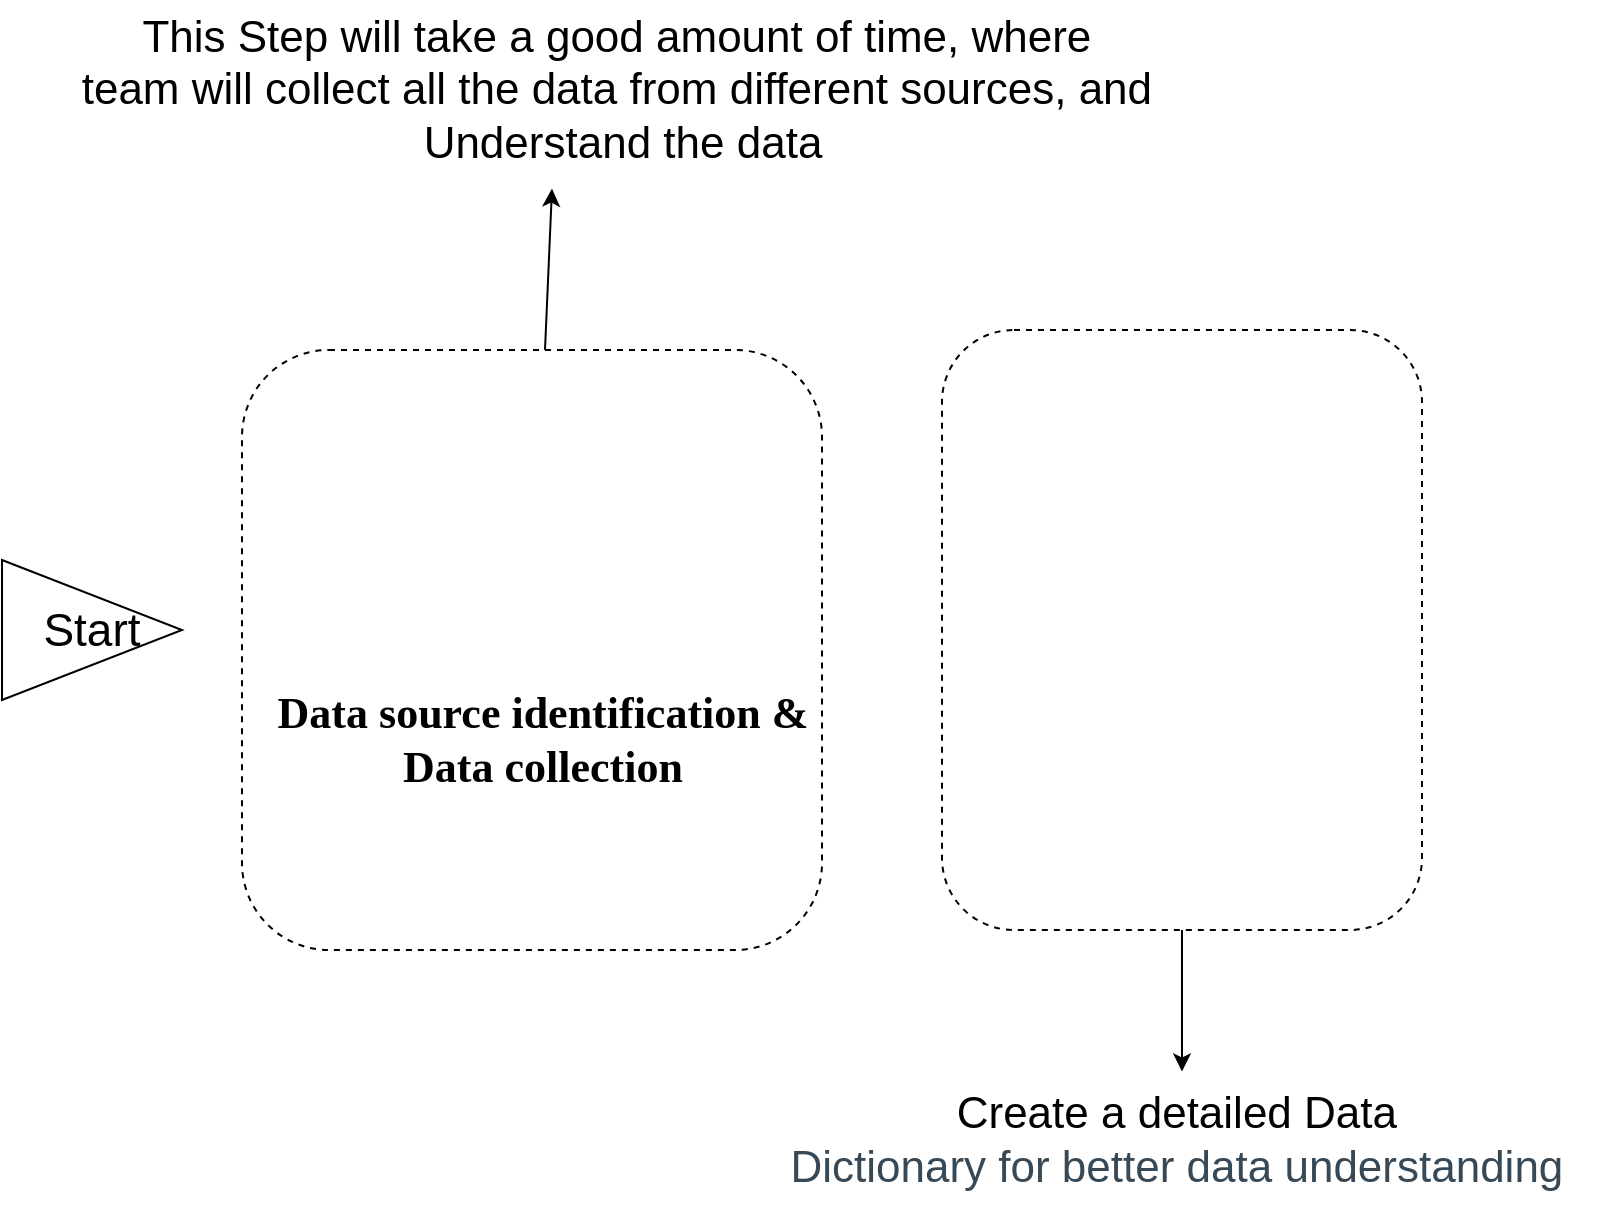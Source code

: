 <mxfile version="20.8.3" type="github">
  <diagram id="2UiVx4s0XuKnJDsQhXmO" name="Page-1">
    <mxGraphModel dx="2269" dy="1343" grid="1" gridSize="10" guides="1" tooltips="1" connect="1" arrows="1" fold="1" page="1" pageScale="1" pageWidth="1920" pageHeight="1200" background="#FFFFFF" math="0" shadow="0">
      <root>
        <mxCell id="0" />
        <mxCell id="1" parent="0" />
        <mxCell id="yzdZpW3bVmQ6ww04d_my-1" value="" style="shape=image;verticalLabelPosition=bottom;labelBackgroundColor=default;verticalAlign=top;aspect=fixed;imageAspect=0;image=https://cdn-icons-png.flaticon.com/512/3270/3270865.png;fontSize=15;" vertex="1" parent="1">
          <mxGeometry x="230" y="400" width="130" height="130" as="geometry" />
        </mxCell>
        <mxCell id="yzdZpW3bVmQ6ww04d_my-3" value="&lt;font style=&quot;font-size: 23px;&quot;&gt;Start&lt;/font&gt;" style="triangle;whiteSpace=wrap;html=1;" vertex="1" parent="1">
          <mxGeometry x="10" y="485" width="90" height="70" as="geometry" />
        </mxCell>
        <mxCell id="yzdZpW3bVmQ6ww04d_my-4" value="&lt;ol style=&quot;direction: ltr; unicode-bidi: embed; margin-top: 0in; margin-bottom: 0in; font-family: Calibri;&quot; type=&quot;1&quot;&gt;&lt;p style=&quot;margin: 0in; font-size: 16.5pt;&quot;&gt;&lt;span style=&quot;font-weight: bold; background-image: initial; background-position: initial; background-size: initial; background-repeat: initial; background-attachment: initial; background-origin: initial; background-clip: initial;&quot;&gt;Data source identification &amp;amp;&lt;/span&gt;&lt;/p&gt;&lt;p style=&quot;margin: 0in; font-size: 16.5pt;&quot;&gt;&lt;span style=&quot;font-weight: bold; background-image: initial; background-position: initial; background-size: initial; background-repeat: initial; background-attachment: initial; background-origin: initial; background-clip: initial;&quot;&gt;Data collection&lt;br&gt;&lt;/span&gt;&lt;/p&gt;&lt;/ol&gt;" style="text;html=1;align=center;verticalAlign=middle;resizable=0;points=[];autosize=1;strokeColor=none;fillColor=none;fontSize=15;" vertex="1" parent="1">
          <mxGeometry x="100" y="540" width="320" height="70" as="geometry" />
        </mxCell>
        <mxCell id="yzdZpW3bVmQ6ww04d_my-6" value="" style="rounded=1;whiteSpace=wrap;html=1;fontSize=22;fillColor=none;dashed=1;" vertex="1" parent="1">
          <mxGeometry x="130" y="380" width="290" height="300" as="geometry" />
        </mxCell>
        <mxCell id="yzdZpW3bVmQ6ww04d_my-8" value="" style="endArrow=classic;html=1;rounded=0;fontSize=22;" edge="1" parent="1" source="yzdZpW3bVmQ6ww04d_my-6">
          <mxGeometry width="50" height="50" relative="1" as="geometry">
            <mxPoint x="285" y="349.289" as="sourcePoint" />
            <mxPoint x="285" y="299.289" as="targetPoint" />
          </mxGeometry>
        </mxCell>
        <mxCell id="yzdZpW3bVmQ6ww04d_my-9" value="This Step will take a good amount of time, where&amp;nbsp;&lt;br&gt;team will collect all the data from different sources, and&amp;nbsp;&lt;br&gt;Understand the data" style="text;html=1;align=center;verticalAlign=middle;resizable=0;points=[];autosize=1;strokeColor=none;fillColor=none;fontSize=22;" vertex="1" parent="1">
          <mxGeometry x="40" y="205" width="560" height="90" as="geometry" />
        </mxCell>
        <mxCell id="yzdZpW3bVmQ6ww04d_my-10" value="" style="shape=image;verticalLabelPosition=bottom;labelBackgroundColor=default;verticalAlign=top;aspect=fixed;imageAspect=0;image=https://cdn-icons-png.flaticon.com/512/3285/3285819.png;" vertex="1" parent="1">
          <mxGeometry x="500" y="415" width="210" height="210" as="geometry" />
        </mxCell>
        <mxCell id="yzdZpW3bVmQ6ww04d_my-11" value="" style="rounded=1;whiteSpace=wrap;html=1;fontSize=22;fillColor=none;dashed=1;" vertex="1" parent="1">
          <mxGeometry x="480" y="370" width="240" height="300" as="geometry" />
        </mxCell>
        <mxCell id="yzdZpW3bVmQ6ww04d_my-12" value="" style="endArrow=classic;html=1;rounded=0;fontSize=22;" edge="1" parent="1" source="yzdZpW3bVmQ6ww04d_my-11">
          <mxGeometry width="50" height="50" relative="1" as="geometry">
            <mxPoint x="600" y="720" as="sourcePoint" />
            <mxPoint x="600" y="740.711" as="targetPoint" />
          </mxGeometry>
        </mxCell>
        <mxCell id="yzdZpW3bVmQ6ww04d_my-13" value="Create a detailed Data&amp;nbsp;&lt;h1 style=&quot;box-sizing: border-box; outline: none; font-size: 22px; margin: 0px 0px 10px; padding: 0px; color: rgb(55, 73, 87); line-height: 1.2; align-self: baseline; text-align: start; background-color: rgb(255, 255, 255);&quot;&gt;&lt;span style=&quot;font-weight: normal;&quot;&gt;Dictionary for better data understanding&amp;nbsp;&lt;/span&gt;&lt;/h1&gt;" style="text;html=1;align=center;verticalAlign=middle;resizable=0;points=[];autosize=1;strokeColor=none;fillColor=none;fontSize=22;" vertex="1" parent="1">
          <mxGeometry x="390" y="740" width="420" height="80" as="geometry" />
        </mxCell>
      </root>
    </mxGraphModel>
  </diagram>
</mxfile>
